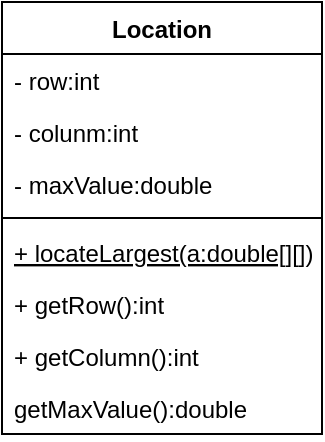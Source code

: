 <mxfile version="12.2.2" type="device" pages="1"><diagram id="JbKYdPgdjHBTSWFGXBEM" name="Page-1"><mxGraphModel dx="171" dy="496" grid="1" gridSize="10" guides="1" tooltips="1" connect="1" arrows="1" fold="1" page="1" pageScale="1" pageWidth="827" pageHeight="1169" math="0" shadow="0"><root><mxCell id="0"/><mxCell id="1" parent="0"/><mxCell id="_dXjxVuMJMvzCiHANB-p-1" value="Location" style="swimlane;fontStyle=1;align=center;verticalAlign=top;childLayout=stackLayout;horizontal=1;startSize=26;horizontalStack=0;resizeParent=1;resizeParentMax=0;resizeLast=0;collapsible=1;marginBottom=0;" vertex="1" parent="1"><mxGeometry x="20" y="20" width="160" height="216" as="geometry"/></mxCell><mxCell id="_dXjxVuMJMvzCiHANB-p-2" value="- row:int" style="text;strokeColor=none;fillColor=none;align=left;verticalAlign=top;spacingLeft=4;spacingRight=4;overflow=hidden;rotatable=0;points=[[0,0.5],[1,0.5]];portConstraint=eastwest;fontStyle=0" vertex="1" parent="_dXjxVuMJMvzCiHANB-p-1"><mxGeometry y="26" width="160" height="26" as="geometry"/></mxCell><mxCell id="_dXjxVuMJMvzCiHANB-p-5" value="- colunm:int" style="text;strokeColor=none;fillColor=none;align=left;verticalAlign=top;spacingLeft=4;spacingRight=4;overflow=hidden;rotatable=0;points=[[0,0.5],[1,0.5]];portConstraint=eastwest;fontStyle=0" vertex="1" parent="_dXjxVuMJMvzCiHANB-p-1"><mxGeometry y="52" width="160" height="26" as="geometry"/></mxCell><mxCell id="_dXjxVuMJMvzCiHANB-p-6" value="- maxValue:double" style="text;strokeColor=none;fillColor=none;align=left;verticalAlign=top;spacingLeft=4;spacingRight=4;overflow=hidden;rotatable=0;points=[[0,0.5],[1,0.5]];portConstraint=eastwest;fontStyle=0" vertex="1" parent="_dXjxVuMJMvzCiHANB-p-1"><mxGeometry y="78" width="160" height="26" as="geometry"/></mxCell><mxCell id="_dXjxVuMJMvzCiHANB-p-3" value="" style="line;strokeWidth=1;fillColor=none;align=left;verticalAlign=middle;spacingTop=-1;spacingLeft=3;spacingRight=3;rotatable=0;labelPosition=right;points=[];portConstraint=eastwest;" vertex="1" parent="_dXjxVuMJMvzCiHANB-p-1"><mxGeometry y="104" width="160" height="8" as="geometry"/></mxCell><mxCell id="_dXjxVuMJMvzCiHANB-p-4" value="+ locateLargest(a:double[][])" style="text;strokeColor=none;fillColor=none;align=left;verticalAlign=top;spacingLeft=4;spacingRight=4;overflow=hidden;rotatable=0;points=[[0,0.5],[1,0.5]];portConstraint=eastwest;fontStyle=4" vertex="1" parent="_dXjxVuMJMvzCiHANB-p-1"><mxGeometry y="112" width="160" height="26" as="geometry"/></mxCell><mxCell id="_dXjxVuMJMvzCiHANB-p-11" value="+ getRow():int" style="text;strokeColor=none;fillColor=none;align=left;verticalAlign=top;spacingLeft=4;spacingRight=4;overflow=hidden;rotatable=0;points=[[0,0.5],[1,0.5]];portConstraint=eastwest;fontStyle=0" vertex="1" parent="_dXjxVuMJMvzCiHANB-p-1"><mxGeometry y="138" width="160" height="26" as="geometry"/></mxCell><mxCell id="_dXjxVuMJMvzCiHANB-p-12" value="+ getColumn():int" style="text;strokeColor=none;fillColor=none;align=left;verticalAlign=top;spacingLeft=4;spacingRight=4;overflow=hidden;rotatable=0;points=[[0,0.5],[1,0.5]];portConstraint=eastwest;fontStyle=0" vertex="1" parent="_dXjxVuMJMvzCiHANB-p-1"><mxGeometry y="164" width="160" height="26" as="geometry"/></mxCell><mxCell id="_dXjxVuMJMvzCiHANB-p-13" value="getMaxValue():double" style="text;strokeColor=none;fillColor=none;align=left;verticalAlign=top;spacingLeft=4;spacingRight=4;overflow=hidden;rotatable=0;points=[[0,0.5],[1,0.5]];portConstraint=eastwest;fontStyle=0" vertex="1" parent="_dXjxVuMJMvzCiHANB-p-1"><mxGeometry y="190" width="160" height="26" as="geometry"/></mxCell></root></mxGraphModel></diagram></mxfile>